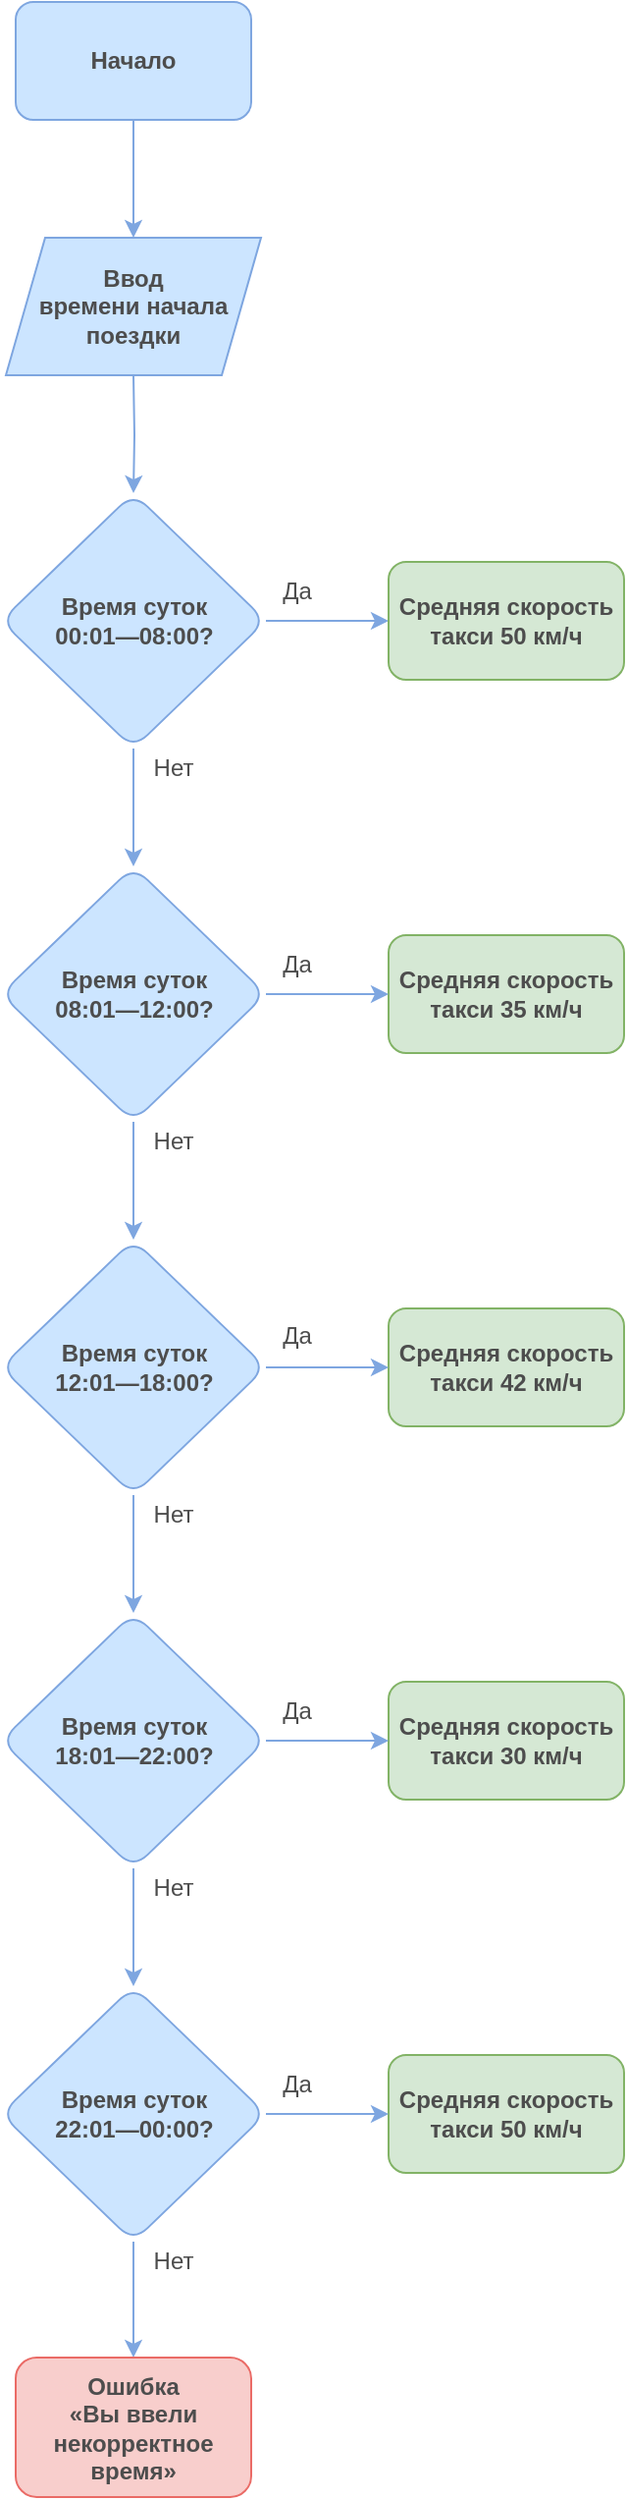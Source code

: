 <mxfile version="13.6.3" type="github">
  <diagram id="C5RBs43oDa-KdzZeNtuy" name="Flowchart">
    <mxGraphModel dx="658" dy="1607" grid="1" gridSize="10" guides="1" tooltips="1" connect="1" arrows="1" fold="1" page="1" pageScale="1" pageWidth="827" pageHeight="1169" math="0" shadow="0">
      <root>
        <mxCell id="WIyWlLk6GJQsqaUBKTNV-0" />
        <mxCell id="WIyWlLk6GJQsqaUBKTNV-1" parent="WIyWlLk6GJQsqaUBKTNV-0" />
        <mxCell id="b8sEk_Su9cXO1HsG_HJd-14" value="" style="edgeStyle=orthogonalEdgeStyle;rounded=0;orthogonalLoop=1;jettySize=auto;html=1;fillColor=#cce5ff;shadow=0;sketch=0;fontStyle=1;fontFamily=Helvetica;labelBackgroundColor=none;labelBorderColor=none;strokeColor=#7EA6E0;fontColor=#4D4D4D;" parent="WIyWlLk6GJQsqaUBKTNV-1" target="b8sEk_Su9cXO1HsG_HJd-13" edge="1">
          <mxGeometry relative="1" as="geometry">
            <mxPoint x="420" y="100" as="sourcePoint" />
          </mxGeometry>
        </mxCell>
        <mxCell id="b8sEk_Su9cXO1HsG_HJd-16" value="" style="edgeStyle=orthogonalEdgeStyle;rounded=0;orthogonalLoop=1;jettySize=auto;html=1;fillColor=#cce5ff;shadow=0;sketch=0;fontStyle=1;fontFamily=Helvetica;labelBackgroundColor=none;labelBorderColor=none;strokeColor=#7EA6E0;fontColor=#4D4D4D;" parent="WIyWlLk6GJQsqaUBKTNV-1" source="b8sEk_Su9cXO1HsG_HJd-13" target="b8sEk_Su9cXO1HsG_HJd-15" edge="1">
          <mxGeometry relative="1" as="geometry" />
        </mxCell>
        <mxCell id="b8sEk_Su9cXO1HsG_HJd-25" value="" style="edgeStyle=orthogonalEdgeStyle;rounded=0;orthogonalLoop=1;jettySize=auto;html=1;fillColor=#cce5ff;shadow=0;sketch=0;fontStyle=1;fontFamily=Helvetica;labelBackgroundColor=none;labelBorderColor=none;strokeColor=#7EA6E0;entryX=0.5;entryY=0;entryDx=0;entryDy=0;fontColor=#4D4D4D;" parent="WIyWlLk6GJQsqaUBKTNV-1" source="b8sEk_Su9cXO1HsG_HJd-13" target="b8sEk_Su9cXO1HsG_HJd-56" edge="1">
          <mxGeometry relative="1" as="geometry">
            <mxPoint x="420" y="345" as="targetPoint" />
          </mxGeometry>
        </mxCell>
        <mxCell id="b8sEk_Su9cXO1HsG_HJd-13" value="Время суток&lt;br&gt;00:01—08:00?" style="rhombus;whiteSpace=wrap;html=1;rounded=1;fillColor=#cce5ff;shadow=0;sketch=0;fontStyle=1;fontFamily=Helvetica;labelBackgroundColor=none;labelBorderColor=none;strokeColor=#7EA6E0;fontColor=#4D4D4D;" parent="WIyWlLk6GJQsqaUBKTNV-1" vertex="1">
          <mxGeometry x="352.5" y="160" width="135" height="130" as="geometry" />
        </mxCell>
        <mxCell id="b8sEk_Su9cXO1HsG_HJd-15" value="Средняя скорость такси 50 км/ч" style="whiteSpace=wrap;html=1;rounded=1;fillColor=#d5e8d4;shadow=0;sketch=0;fontStyle=1;fontFamily=Helvetica;labelBackgroundColor=none;labelBorderColor=none;strokeColor=#82b366;fontColor=#4D4D4D;" parent="WIyWlLk6GJQsqaUBKTNV-1" vertex="1">
          <mxGeometry x="550" y="195" width="120" height="60" as="geometry" />
        </mxCell>
        <mxCell id="b8sEk_Su9cXO1HsG_HJd-26" value="" style="edgeStyle=orthogonalEdgeStyle;rounded=0;orthogonalLoop=1;jettySize=auto;html=1;fillColor=#cce5ff;shadow=0;sketch=0;fontStyle=1;fontFamily=Helvetica;labelBackgroundColor=none;labelBorderColor=none;strokeColor=#7EA6E0;exitX=0.5;exitY=1;exitDx=0;exitDy=0;fontColor=#4D4D4D;" parent="WIyWlLk6GJQsqaUBKTNV-1" source="b8sEk_Su9cXO1HsG_HJd-56" edge="1">
          <mxGeometry relative="1" as="geometry">
            <mxPoint x="420" y="485" as="sourcePoint" />
            <mxPoint x="420" y="540" as="targetPoint" />
          </mxGeometry>
        </mxCell>
        <mxCell id="b8sEk_Su9cXO1HsG_HJd-29" value="Средняя скорость такси 35 км/ч" style="whiteSpace=wrap;html=1;rounded=1;fillColor=#d5e8d4;shadow=0;sketch=0;fontStyle=1;fontFamily=Helvetica;labelBackgroundColor=none;labelBorderColor=none;strokeColor=#82b366;fontColor=#4D4D4D;" parent="WIyWlLk6GJQsqaUBKTNV-1" vertex="1">
          <mxGeometry x="550" y="385" width="120" height="60" as="geometry" />
        </mxCell>
        <mxCell id="b8sEk_Su9cXO1HsG_HJd-31" value="Средняя скорость такси 42 км/ч" style="whiteSpace=wrap;html=1;rounded=1;fillColor=#d5e8d4;shadow=0;sketch=0;fontStyle=1;fontFamily=Helvetica;labelBackgroundColor=none;labelBorderColor=none;strokeColor=#82b366;fontColor=#4D4D4D;" parent="WIyWlLk6GJQsqaUBKTNV-1" vertex="1">
          <mxGeometry x="550" y="575" width="120" height="60" as="geometry" />
        </mxCell>
        <mxCell id="b8sEk_Su9cXO1HsG_HJd-33" value="Средняя скорость такси 30 км/ч" style="whiteSpace=wrap;html=1;rounded=1;fillColor=#d5e8d4;shadow=0;sketch=0;fontStyle=1;fontFamily=Helvetica;labelBackgroundColor=none;labelBorderColor=none;strokeColor=#82b366;fontColor=#4D4D4D;" parent="WIyWlLk6GJQsqaUBKTNV-1" vertex="1">
          <mxGeometry x="550" y="765" width="120" height="60" as="geometry" />
        </mxCell>
        <mxCell id="b8sEk_Su9cXO1HsG_HJd-35" value="Средняя скорость такси 50 км/ч" style="whiteSpace=wrap;html=1;rounded=1;fillColor=#d5e8d4;shadow=0;sketch=0;fontStyle=1;fontFamily=Helvetica;labelBackgroundColor=none;labelBorderColor=none;strokeColor=#82b366;fontColor=#4D4D4D;" parent="WIyWlLk6GJQsqaUBKTNV-1" vertex="1">
          <mxGeometry x="550" y="955" width="120" height="60" as="geometry" />
        </mxCell>
        <mxCell id="b8sEk_Su9cXO1HsG_HJd-37" value="Ввод&lt;br&gt;времени начала поездки" style="shape=parallelogram;perimeter=parallelogramPerimeter;whiteSpace=wrap;html=1;fixedSize=1;fillColor=#cce5ff;shadow=0;sketch=0;fontStyle=1;fontFamily=Helvetica;labelBackgroundColor=none;labelBorderColor=none;strokeColor=#7EA6E0;fontColor=#4D4D4D;" parent="WIyWlLk6GJQsqaUBKTNV-1" vertex="1">
          <mxGeometry x="355" y="30" width="130" height="70" as="geometry" />
        </mxCell>
        <mxCell id="b8sEk_Su9cXO1HsG_HJd-39" value="" style="edgeStyle=orthogonalEdgeStyle;rounded=0;orthogonalLoop=1;jettySize=auto;html=1;fillColor=#cce5ff;shadow=0;sketch=0;fontStyle=1;fontFamily=Helvetica;labelBackgroundColor=none;labelBorderColor=none;strokeColor=#7EA6E0;fontColor=#4D4D4D;" parent="WIyWlLk6GJQsqaUBKTNV-1" source="b8sEk_Su9cXO1HsG_HJd-38" target="b8sEk_Su9cXO1HsG_HJd-37" edge="1">
          <mxGeometry relative="1" as="geometry" />
        </mxCell>
        <mxCell id="b8sEk_Su9cXO1HsG_HJd-38" value="Начало" style="rounded=1;whiteSpace=wrap;html=1;fillColor=#cce5ff;shadow=0;sketch=0;fontStyle=1;fontFamily=Helvetica;labelBackgroundColor=none;labelBorderColor=none;strokeColor=#7EA6E0;fontColor=#4D4D4D;" parent="WIyWlLk6GJQsqaUBKTNV-1" vertex="1">
          <mxGeometry x="360" y="-90" width="120" height="60" as="geometry" />
        </mxCell>
        <mxCell id="b8sEk_Su9cXO1HsG_HJd-60" value="" style="edgeStyle=orthogonalEdgeStyle;rounded=0;sketch=0;orthogonalLoop=1;jettySize=auto;html=1;shadow=0;labelBackgroundColor=none;strokeColor=#7EA6E0;fontFamily=Helvetica;fontColor=#4D4D4D;" parent="WIyWlLk6GJQsqaUBKTNV-1" source="b8sEk_Su9cXO1HsG_HJd-56" target="b8sEk_Su9cXO1HsG_HJd-29" edge="1">
          <mxGeometry relative="1" as="geometry" />
        </mxCell>
        <mxCell id="b8sEk_Su9cXO1HsG_HJd-56" value="Время суток&lt;br&gt;08:01—12:00?" style="rhombus;whiteSpace=wrap;html=1;rounded=1;fillColor=#cce5ff;shadow=0;sketch=0;fontStyle=1;fontFamily=Helvetica;labelBackgroundColor=none;labelBorderColor=none;strokeColor=#7EA6E0;fontColor=#4D4D4D;" parent="WIyWlLk6GJQsqaUBKTNV-1" vertex="1">
          <mxGeometry x="352.5" y="350" width="135" height="130" as="geometry" />
        </mxCell>
        <mxCell id="b8sEk_Su9cXO1HsG_HJd-61" value="" style="edgeStyle=orthogonalEdgeStyle;rounded=0;sketch=0;orthogonalLoop=1;jettySize=auto;html=1;shadow=0;labelBackgroundColor=none;strokeColor=#7EA6E0;fontFamily=Helvetica;fontColor=#4D4D4D;" parent="WIyWlLk6GJQsqaUBKTNV-1" source="b8sEk_Su9cXO1HsG_HJd-57" target="b8sEk_Su9cXO1HsG_HJd-31" edge="1">
          <mxGeometry relative="1" as="geometry" />
        </mxCell>
        <mxCell id="b8sEk_Su9cXO1HsG_HJd-66" value="" style="edgeStyle=orthogonalEdgeStyle;rounded=0;sketch=0;orthogonalLoop=1;jettySize=auto;html=1;shadow=0;labelBackgroundColor=none;strokeColor=#7EA6E0;fontFamily=Helvetica;fontColor=#4D4D4D;" parent="WIyWlLk6GJQsqaUBKTNV-1" source="b8sEk_Su9cXO1HsG_HJd-57" target="b8sEk_Su9cXO1HsG_HJd-58" edge="1">
          <mxGeometry relative="1" as="geometry" />
        </mxCell>
        <mxCell id="b8sEk_Su9cXO1HsG_HJd-57" value="Время суток&lt;br&gt;12:01—18:00?" style="rhombus;whiteSpace=wrap;html=1;rounded=1;fillColor=#cce5ff;shadow=0;sketch=0;fontStyle=1;fontFamily=Helvetica;labelBackgroundColor=none;labelBorderColor=none;strokeColor=#7EA6E0;fontColor=#4D4D4D;" parent="WIyWlLk6GJQsqaUBKTNV-1" vertex="1">
          <mxGeometry x="352.5" y="540" width="135" height="130" as="geometry" />
        </mxCell>
        <mxCell id="b8sEk_Su9cXO1HsG_HJd-62" value="" style="edgeStyle=orthogonalEdgeStyle;rounded=0;sketch=0;orthogonalLoop=1;jettySize=auto;html=1;shadow=0;labelBackgroundColor=none;strokeColor=#7EA6E0;fontFamily=Helvetica;fontColor=#4D4D4D;" parent="WIyWlLk6GJQsqaUBKTNV-1" source="b8sEk_Su9cXO1HsG_HJd-58" target="b8sEk_Su9cXO1HsG_HJd-33" edge="1">
          <mxGeometry relative="1" as="geometry" />
        </mxCell>
        <mxCell id="b8sEk_Su9cXO1HsG_HJd-67" value="" style="edgeStyle=orthogonalEdgeStyle;rounded=0;sketch=0;orthogonalLoop=1;jettySize=auto;html=1;shadow=0;labelBackgroundColor=none;strokeColor=#7EA6E0;fontFamily=Helvetica;fontColor=#4D4D4D;" parent="WIyWlLk6GJQsqaUBKTNV-1" source="b8sEk_Su9cXO1HsG_HJd-58" target="b8sEk_Su9cXO1HsG_HJd-59" edge="1">
          <mxGeometry relative="1" as="geometry" />
        </mxCell>
        <mxCell id="b8sEk_Su9cXO1HsG_HJd-58" value="Время суток&lt;br&gt;18:01—22:00?" style="rhombus;whiteSpace=wrap;html=1;rounded=1;fillColor=#cce5ff;shadow=0;sketch=0;fontStyle=1;fontFamily=Helvetica;labelBackgroundColor=none;labelBorderColor=none;strokeColor=#7EA6E0;fontColor=#4D4D4D;" parent="WIyWlLk6GJQsqaUBKTNV-1" vertex="1">
          <mxGeometry x="352.5" y="730" width="135" height="130" as="geometry" />
        </mxCell>
        <mxCell id="b8sEk_Su9cXO1HsG_HJd-63" value="" style="edgeStyle=orthogonalEdgeStyle;rounded=0;sketch=0;orthogonalLoop=1;jettySize=auto;html=1;shadow=0;labelBackgroundColor=none;strokeColor=#7EA6E0;fontFamily=Helvetica;fontColor=#4D4D4D;" parent="WIyWlLk6GJQsqaUBKTNV-1" source="b8sEk_Su9cXO1HsG_HJd-59" target="b8sEk_Su9cXO1HsG_HJd-35" edge="1">
          <mxGeometry relative="1" as="geometry" />
        </mxCell>
        <mxCell id="8G0zgKuNj7y9jxrkPod2-68" value="" style="edgeStyle=orthogonalEdgeStyle;rounded=0;orthogonalLoop=1;jettySize=auto;html=1;fontColor=#4D4D4D;strokeColor=#7EA6E0;" edge="1" parent="WIyWlLk6GJQsqaUBKTNV-1" source="b8sEk_Su9cXO1HsG_HJd-59" target="8G0zgKuNj7y9jxrkPod2-67">
          <mxGeometry relative="1" as="geometry" />
        </mxCell>
        <mxCell id="b8sEk_Su9cXO1HsG_HJd-59" value="Время суток&lt;br&gt;22:01—00:00?" style="rhombus;whiteSpace=wrap;html=1;rounded=1;fillColor=#cce5ff;shadow=0;sketch=0;fontStyle=1;fontFamily=Helvetica;labelBackgroundColor=none;labelBorderColor=none;strokeColor=#7EA6E0;fontColor=#4D4D4D;" parent="WIyWlLk6GJQsqaUBKTNV-1" vertex="1">
          <mxGeometry x="352.5" y="920" width="135" height="130" as="geometry" />
        </mxCell>
        <mxCell id="b8sEk_Su9cXO1HsG_HJd-68" value="Нет" style="text;html=1;align=center;verticalAlign=middle;resizable=0;points=[];autosize=1;fontFamily=Helvetica;fontColor=#4D4D4D;" parent="WIyWlLk6GJQsqaUBKTNV-1" vertex="1">
          <mxGeometry x="420" y="290" width="40" height="20" as="geometry" />
        </mxCell>
        <mxCell id="b8sEk_Su9cXO1HsG_HJd-69" value="Нет" style="text;html=1;align=center;verticalAlign=middle;resizable=0;points=[];autosize=1;fontFamily=Helvetica;fontColor=#4D4D4D;" parent="WIyWlLk6GJQsqaUBKTNV-1" vertex="1">
          <mxGeometry x="420" y="480" width="40" height="20" as="geometry" />
        </mxCell>
        <mxCell id="b8sEk_Su9cXO1HsG_HJd-70" value="Нет" style="text;html=1;align=center;verticalAlign=middle;resizable=0;points=[];autosize=1;fontFamily=Helvetica;fontColor=#4D4D4D;" parent="WIyWlLk6GJQsqaUBKTNV-1" vertex="1">
          <mxGeometry x="420" y="670" width="40" height="20" as="geometry" />
        </mxCell>
        <mxCell id="b8sEk_Su9cXO1HsG_HJd-71" value="Нет" style="text;html=1;align=center;verticalAlign=middle;resizable=0;points=[];autosize=1;fontFamily=Helvetica;fontColor=#4D4D4D;" parent="WIyWlLk6GJQsqaUBKTNV-1" vertex="1">
          <mxGeometry x="420" y="860" width="40" height="20" as="geometry" />
        </mxCell>
        <mxCell id="b8sEk_Su9cXO1HsG_HJd-73" value="Да" style="text;html=1;align=center;verticalAlign=middle;resizable=0;points=[];autosize=1;fontFamily=Helvetica;fontColor=#4D4D4D;" parent="WIyWlLk6GJQsqaUBKTNV-1" vertex="1">
          <mxGeometry x="487.5" y="200" width="30" height="20" as="geometry" />
        </mxCell>
        <mxCell id="b8sEk_Su9cXO1HsG_HJd-75" value="Да" style="text;html=1;align=center;verticalAlign=middle;resizable=0;points=[];autosize=1;fontFamily=Helvetica;fontColor=#4D4D4D;" parent="WIyWlLk6GJQsqaUBKTNV-1" vertex="1">
          <mxGeometry x="487.5" y="390" width="30" height="20" as="geometry" />
        </mxCell>
        <mxCell id="b8sEk_Su9cXO1HsG_HJd-77" value="Да" style="text;html=1;align=center;verticalAlign=middle;resizable=0;points=[];autosize=1;fontFamily=Helvetica;fontColor=#4D4D4D;" parent="WIyWlLk6GJQsqaUBKTNV-1" vertex="1">
          <mxGeometry x="487.5" y="770" width="30" height="20" as="geometry" />
        </mxCell>
        <mxCell id="b8sEk_Su9cXO1HsG_HJd-78" value="Да" style="text;html=1;align=center;verticalAlign=middle;resizable=0;points=[];autosize=1;fontFamily=Helvetica;fontColor=#4D4D4D;" parent="WIyWlLk6GJQsqaUBKTNV-1" vertex="1">
          <mxGeometry x="487.5" y="960" width="30" height="20" as="geometry" />
        </mxCell>
        <mxCell id="8G0zgKuNj7y9jxrkPod2-67" value="Ошибка&lt;br&gt;«Вы ввели некорректное время»" style="whiteSpace=wrap;html=1;rounded=1;shadow=0;fontStyle=1;sketch=0;fillColor=#f8cecc;strokeColor=#EA6B66;fontColor=#4D4D4D;" vertex="1" parent="WIyWlLk6GJQsqaUBKTNV-1">
          <mxGeometry x="360" y="1109" width="120" height="71" as="geometry" />
        </mxCell>
        <mxCell id="8G0zgKuNj7y9jxrkPod2-69" value="Нет" style="text;html=1;align=center;verticalAlign=middle;resizable=0;points=[];autosize=1;fontColor=#4D4D4D;" vertex="1" parent="WIyWlLk6GJQsqaUBKTNV-1">
          <mxGeometry x="420" y="1050" width="40" height="20" as="geometry" />
        </mxCell>
        <mxCell id="8G0zgKuNj7y9jxrkPod2-70" value="Да" style="text;html=1;align=center;verticalAlign=middle;resizable=0;points=[];autosize=1;fontColor=#4D4D4D;" vertex="1" parent="WIyWlLk6GJQsqaUBKTNV-1">
          <mxGeometry x="487.5" y="579" width="30" height="20" as="geometry" />
        </mxCell>
      </root>
    </mxGraphModel>
  </diagram>
</mxfile>
